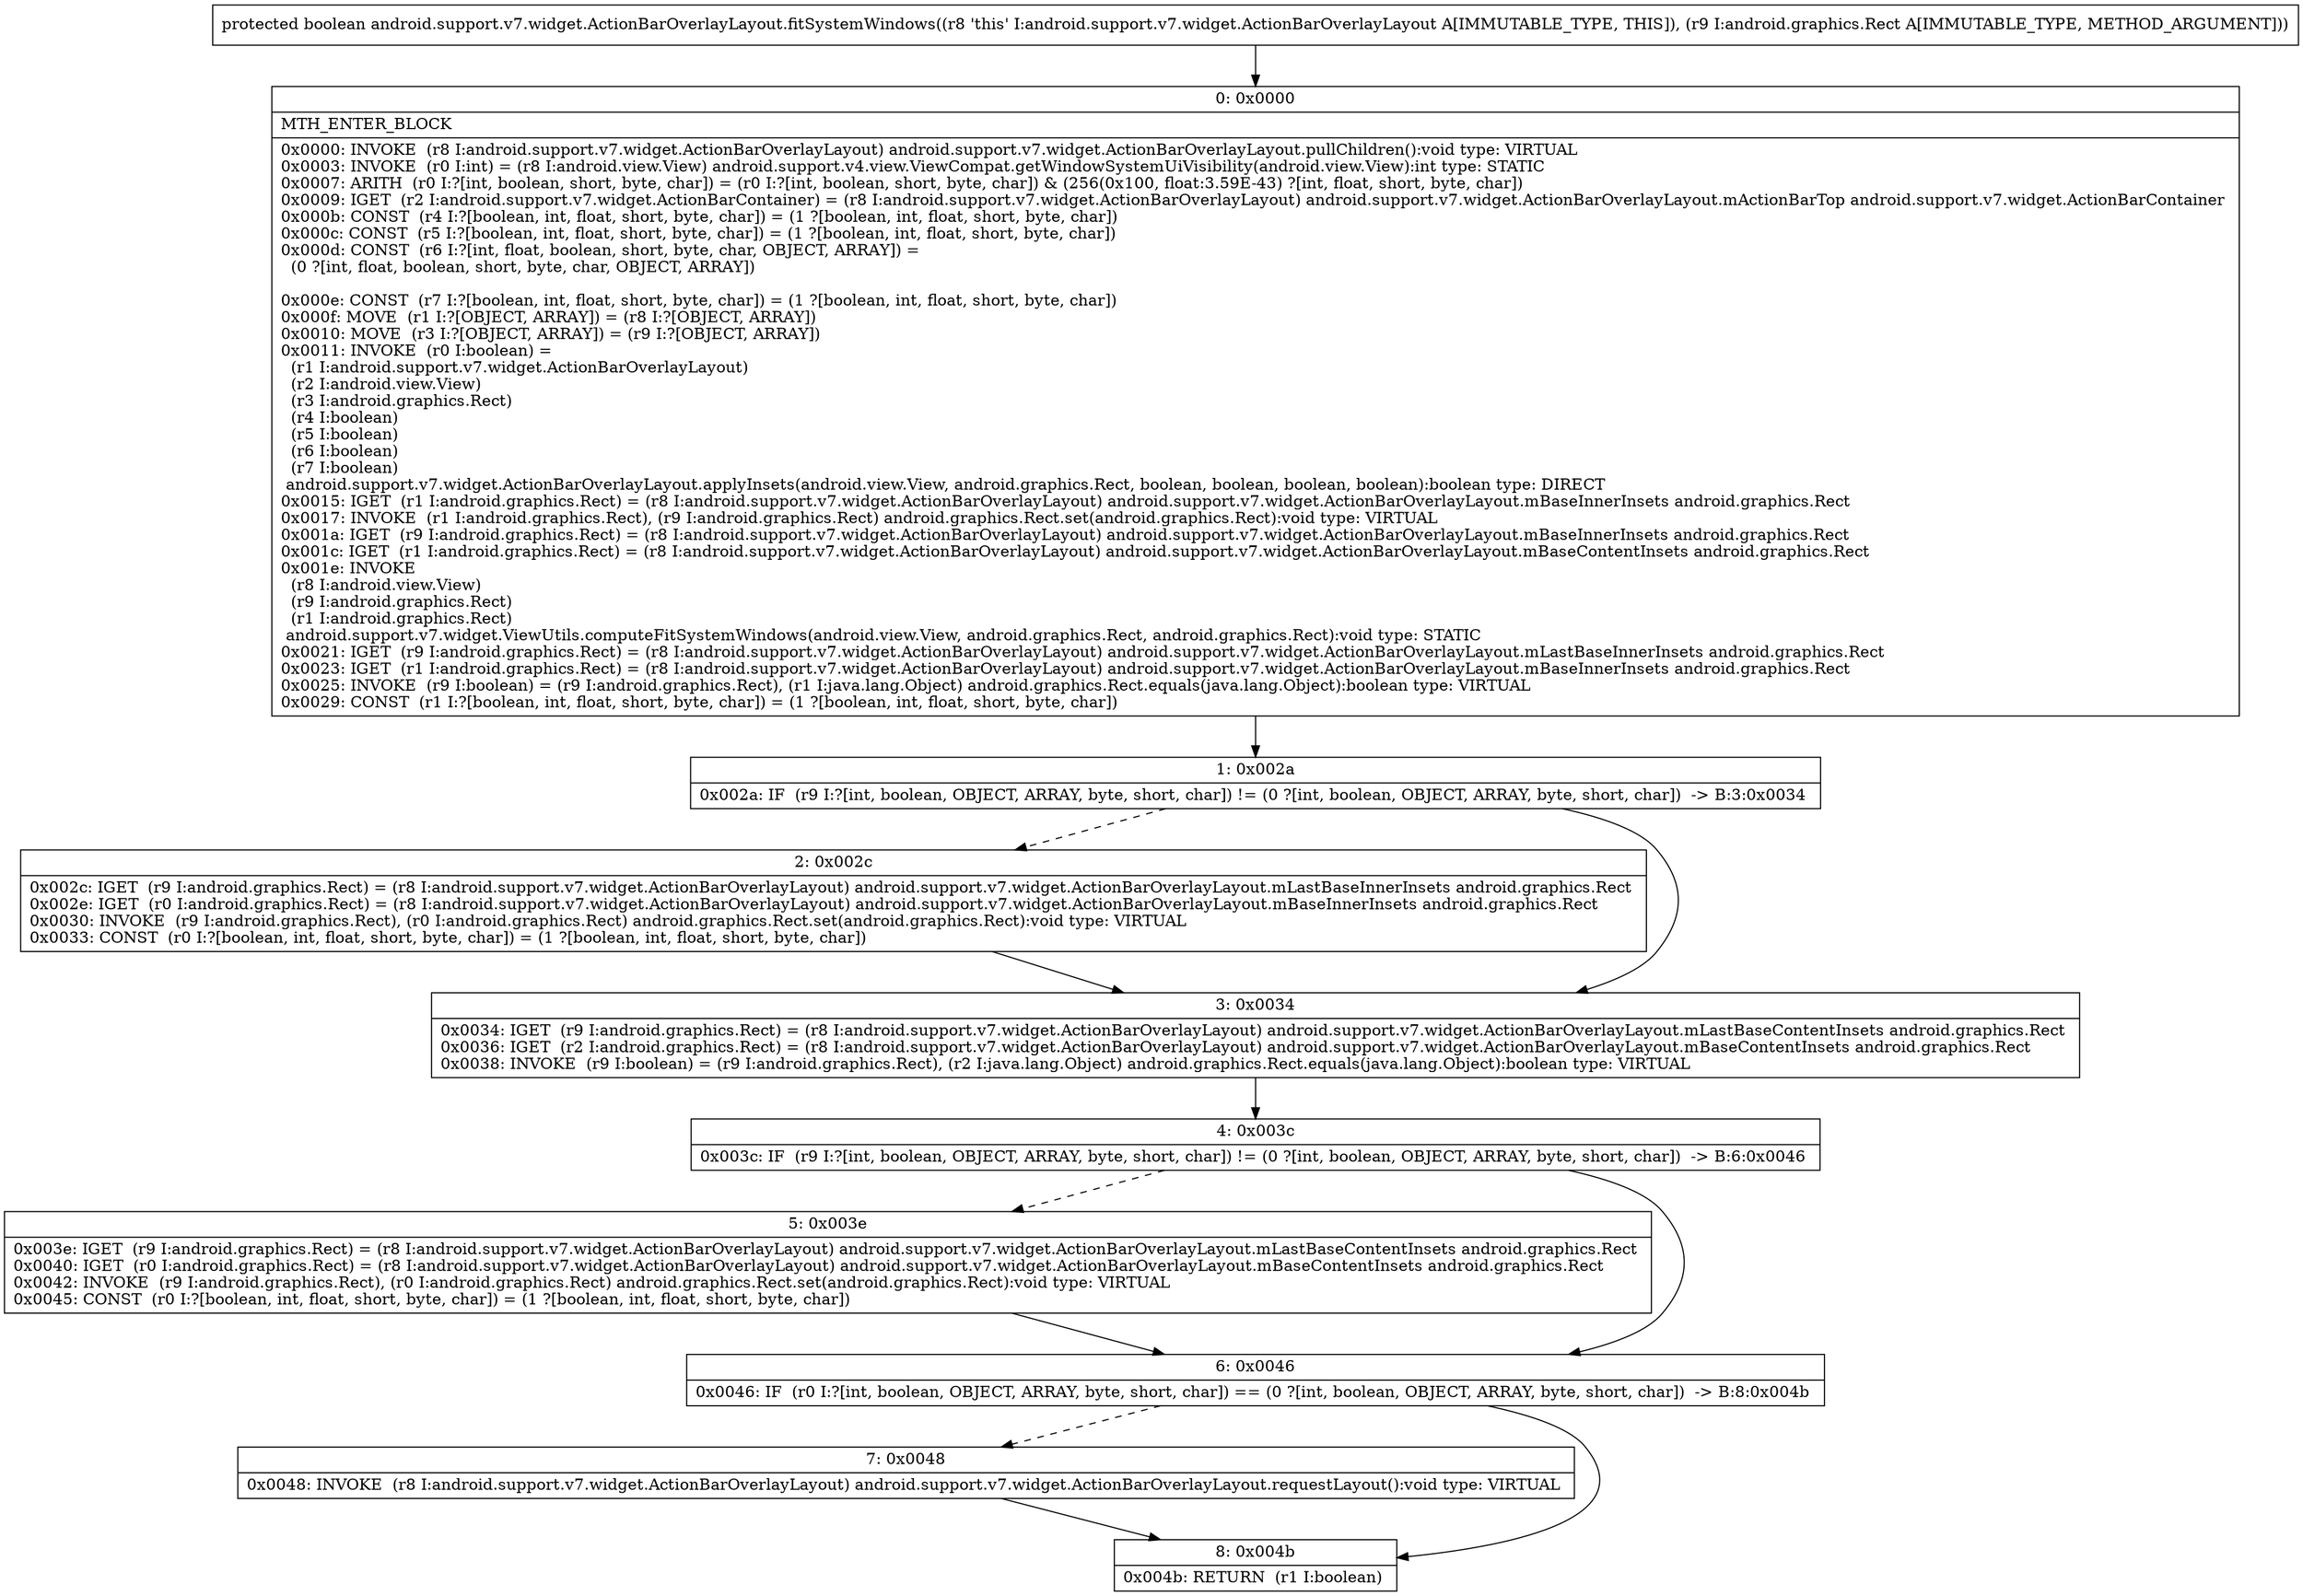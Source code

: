 digraph "CFG forandroid.support.v7.widget.ActionBarOverlayLayout.fitSystemWindows(Landroid\/graphics\/Rect;)Z" {
Node_0 [shape=record,label="{0\:\ 0x0000|MTH_ENTER_BLOCK\l|0x0000: INVOKE  (r8 I:android.support.v7.widget.ActionBarOverlayLayout) android.support.v7.widget.ActionBarOverlayLayout.pullChildren():void type: VIRTUAL \l0x0003: INVOKE  (r0 I:int) = (r8 I:android.view.View) android.support.v4.view.ViewCompat.getWindowSystemUiVisibility(android.view.View):int type: STATIC \l0x0007: ARITH  (r0 I:?[int, boolean, short, byte, char]) = (r0 I:?[int, boolean, short, byte, char]) & (256(0x100, float:3.59E\-43) ?[int, float, short, byte, char]) \l0x0009: IGET  (r2 I:android.support.v7.widget.ActionBarContainer) = (r8 I:android.support.v7.widget.ActionBarOverlayLayout) android.support.v7.widget.ActionBarOverlayLayout.mActionBarTop android.support.v7.widget.ActionBarContainer \l0x000b: CONST  (r4 I:?[boolean, int, float, short, byte, char]) = (1 ?[boolean, int, float, short, byte, char]) \l0x000c: CONST  (r5 I:?[boolean, int, float, short, byte, char]) = (1 ?[boolean, int, float, short, byte, char]) \l0x000d: CONST  (r6 I:?[int, float, boolean, short, byte, char, OBJECT, ARRAY]) = \l  (0 ?[int, float, boolean, short, byte, char, OBJECT, ARRAY])\l \l0x000e: CONST  (r7 I:?[boolean, int, float, short, byte, char]) = (1 ?[boolean, int, float, short, byte, char]) \l0x000f: MOVE  (r1 I:?[OBJECT, ARRAY]) = (r8 I:?[OBJECT, ARRAY]) \l0x0010: MOVE  (r3 I:?[OBJECT, ARRAY]) = (r9 I:?[OBJECT, ARRAY]) \l0x0011: INVOKE  (r0 I:boolean) = \l  (r1 I:android.support.v7.widget.ActionBarOverlayLayout)\l  (r2 I:android.view.View)\l  (r3 I:android.graphics.Rect)\l  (r4 I:boolean)\l  (r5 I:boolean)\l  (r6 I:boolean)\l  (r7 I:boolean)\l android.support.v7.widget.ActionBarOverlayLayout.applyInsets(android.view.View, android.graphics.Rect, boolean, boolean, boolean, boolean):boolean type: DIRECT \l0x0015: IGET  (r1 I:android.graphics.Rect) = (r8 I:android.support.v7.widget.ActionBarOverlayLayout) android.support.v7.widget.ActionBarOverlayLayout.mBaseInnerInsets android.graphics.Rect \l0x0017: INVOKE  (r1 I:android.graphics.Rect), (r9 I:android.graphics.Rect) android.graphics.Rect.set(android.graphics.Rect):void type: VIRTUAL \l0x001a: IGET  (r9 I:android.graphics.Rect) = (r8 I:android.support.v7.widget.ActionBarOverlayLayout) android.support.v7.widget.ActionBarOverlayLayout.mBaseInnerInsets android.graphics.Rect \l0x001c: IGET  (r1 I:android.graphics.Rect) = (r8 I:android.support.v7.widget.ActionBarOverlayLayout) android.support.v7.widget.ActionBarOverlayLayout.mBaseContentInsets android.graphics.Rect \l0x001e: INVOKE  \l  (r8 I:android.view.View)\l  (r9 I:android.graphics.Rect)\l  (r1 I:android.graphics.Rect)\l android.support.v7.widget.ViewUtils.computeFitSystemWindows(android.view.View, android.graphics.Rect, android.graphics.Rect):void type: STATIC \l0x0021: IGET  (r9 I:android.graphics.Rect) = (r8 I:android.support.v7.widget.ActionBarOverlayLayout) android.support.v7.widget.ActionBarOverlayLayout.mLastBaseInnerInsets android.graphics.Rect \l0x0023: IGET  (r1 I:android.graphics.Rect) = (r8 I:android.support.v7.widget.ActionBarOverlayLayout) android.support.v7.widget.ActionBarOverlayLayout.mBaseInnerInsets android.graphics.Rect \l0x0025: INVOKE  (r9 I:boolean) = (r9 I:android.graphics.Rect), (r1 I:java.lang.Object) android.graphics.Rect.equals(java.lang.Object):boolean type: VIRTUAL \l0x0029: CONST  (r1 I:?[boolean, int, float, short, byte, char]) = (1 ?[boolean, int, float, short, byte, char]) \l}"];
Node_1 [shape=record,label="{1\:\ 0x002a|0x002a: IF  (r9 I:?[int, boolean, OBJECT, ARRAY, byte, short, char]) != (0 ?[int, boolean, OBJECT, ARRAY, byte, short, char])  \-\> B:3:0x0034 \l}"];
Node_2 [shape=record,label="{2\:\ 0x002c|0x002c: IGET  (r9 I:android.graphics.Rect) = (r8 I:android.support.v7.widget.ActionBarOverlayLayout) android.support.v7.widget.ActionBarOverlayLayout.mLastBaseInnerInsets android.graphics.Rect \l0x002e: IGET  (r0 I:android.graphics.Rect) = (r8 I:android.support.v7.widget.ActionBarOverlayLayout) android.support.v7.widget.ActionBarOverlayLayout.mBaseInnerInsets android.graphics.Rect \l0x0030: INVOKE  (r9 I:android.graphics.Rect), (r0 I:android.graphics.Rect) android.graphics.Rect.set(android.graphics.Rect):void type: VIRTUAL \l0x0033: CONST  (r0 I:?[boolean, int, float, short, byte, char]) = (1 ?[boolean, int, float, short, byte, char]) \l}"];
Node_3 [shape=record,label="{3\:\ 0x0034|0x0034: IGET  (r9 I:android.graphics.Rect) = (r8 I:android.support.v7.widget.ActionBarOverlayLayout) android.support.v7.widget.ActionBarOverlayLayout.mLastBaseContentInsets android.graphics.Rect \l0x0036: IGET  (r2 I:android.graphics.Rect) = (r8 I:android.support.v7.widget.ActionBarOverlayLayout) android.support.v7.widget.ActionBarOverlayLayout.mBaseContentInsets android.graphics.Rect \l0x0038: INVOKE  (r9 I:boolean) = (r9 I:android.graphics.Rect), (r2 I:java.lang.Object) android.graphics.Rect.equals(java.lang.Object):boolean type: VIRTUAL \l}"];
Node_4 [shape=record,label="{4\:\ 0x003c|0x003c: IF  (r9 I:?[int, boolean, OBJECT, ARRAY, byte, short, char]) != (0 ?[int, boolean, OBJECT, ARRAY, byte, short, char])  \-\> B:6:0x0046 \l}"];
Node_5 [shape=record,label="{5\:\ 0x003e|0x003e: IGET  (r9 I:android.graphics.Rect) = (r8 I:android.support.v7.widget.ActionBarOverlayLayout) android.support.v7.widget.ActionBarOverlayLayout.mLastBaseContentInsets android.graphics.Rect \l0x0040: IGET  (r0 I:android.graphics.Rect) = (r8 I:android.support.v7.widget.ActionBarOverlayLayout) android.support.v7.widget.ActionBarOverlayLayout.mBaseContentInsets android.graphics.Rect \l0x0042: INVOKE  (r9 I:android.graphics.Rect), (r0 I:android.graphics.Rect) android.graphics.Rect.set(android.graphics.Rect):void type: VIRTUAL \l0x0045: CONST  (r0 I:?[boolean, int, float, short, byte, char]) = (1 ?[boolean, int, float, short, byte, char]) \l}"];
Node_6 [shape=record,label="{6\:\ 0x0046|0x0046: IF  (r0 I:?[int, boolean, OBJECT, ARRAY, byte, short, char]) == (0 ?[int, boolean, OBJECT, ARRAY, byte, short, char])  \-\> B:8:0x004b \l}"];
Node_7 [shape=record,label="{7\:\ 0x0048|0x0048: INVOKE  (r8 I:android.support.v7.widget.ActionBarOverlayLayout) android.support.v7.widget.ActionBarOverlayLayout.requestLayout():void type: VIRTUAL \l}"];
Node_8 [shape=record,label="{8\:\ 0x004b|0x004b: RETURN  (r1 I:boolean) \l}"];
MethodNode[shape=record,label="{protected boolean android.support.v7.widget.ActionBarOverlayLayout.fitSystemWindows((r8 'this' I:android.support.v7.widget.ActionBarOverlayLayout A[IMMUTABLE_TYPE, THIS]), (r9 I:android.graphics.Rect A[IMMUTABLE_TYPE, METHOD_ARGUMENT])) }"];
MethodNode -> Node_0;
Node_0 -> Node_1;
Node_1 -> Node_2[style=dashed];
Node_1 -> Node_3;
Node_2 -> Node_3;
Node_3 -> Node_4;
Node_4 -> Node_5[style=dashed];
Node_4 -> Node_6;
Node_5 -> Node_6;
Node_6 -> Node_7[style=dashed];
Node_6 -> Node_8;
Node_7 -> Node_8;
}

